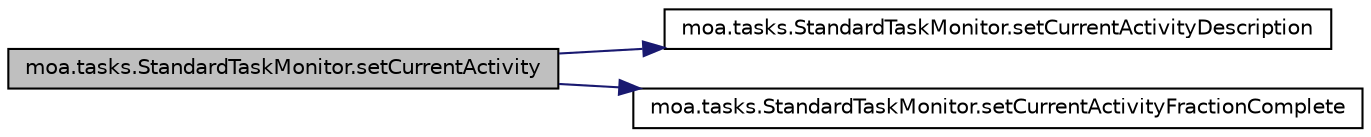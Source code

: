 digraph G
{
  edge [fontname="Helvetica",fontsize="10",labelfontname="Helvetica",labelfontsize="10"];
  node [fontname="Helvetica",fontsize="10",shape=record];
  rankdir=LR;
  Node1 [label="moa.tasks.StandardTaskMonitor.setCurrentActivity",height=0.2,width=0.4,color="black", fillcolor="grey75", style="filled" fontcolor="black"];
  Node1 -> Node2 [color="midnightblue",fontsize="10",style="solid",fontname="Helvetica"];
  Node2 [label="moa.tasks.StandardTaskMonitor.setCurrentActivityDescription",height=0.2,width=0.4,color="black", fillcolor="white", style="filled",URL="$classmoa_1_1tasks_1_1StandardTaskMonitor.html#a85bc6b4150d3136c8dd5eacf3f1ed05b",tooltip="Sets the description of the current activity."];
  Node1 -> Node3 [color="midnightblue",fontsize="10",style="solid",fontname="Helvetica"];
  Node3 [label="moa.tasks.StandardTaskMonitor.setCurrentActivityFractionComplete",height=0.2,width=0.4,color="black", fillcolor="white", style="filled",URL="$classmoa_1_1tasks_1_1StandardTaskMonitor.html#a87b661a4e6927b9bfba567a84f49e7de",tooltip="Sets the percentage done of the current activity."];
}
